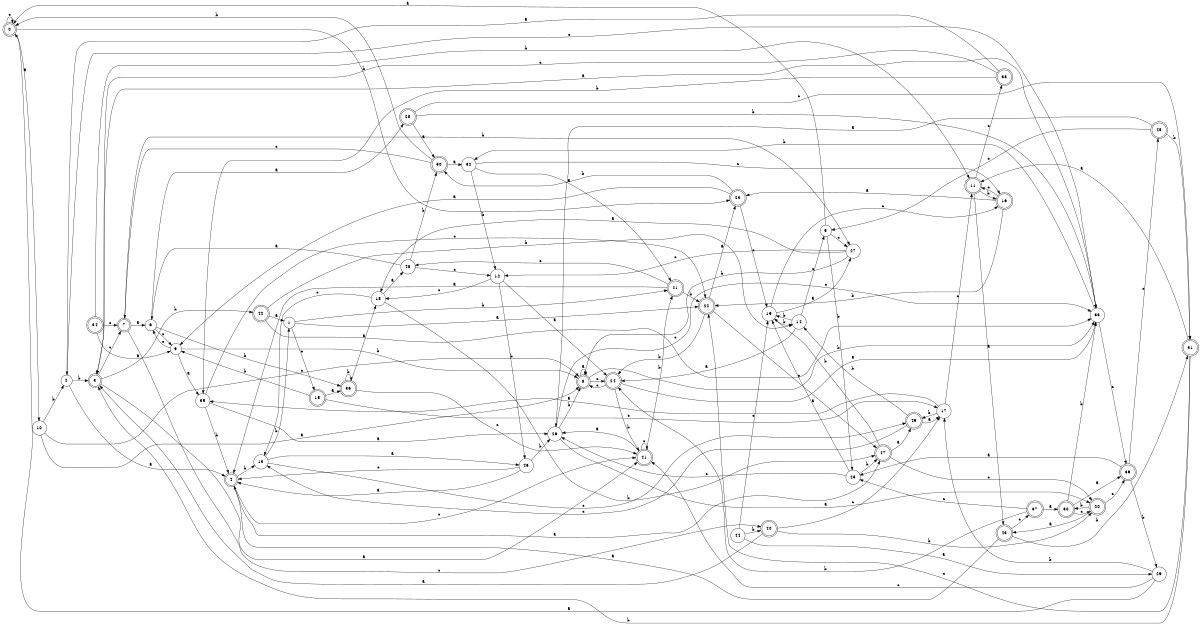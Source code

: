 digraph n41_8 {
__start0 [label="" shape="none"];

rankdir=LR;
size="8,5";

s0 [style="rounded,filled", color="black", fillcolor="white" shape="doublecircle", label="0"];
s1 [style="filled", color="black", fillcolor="white" shape="circle", label="1"];
s2 [style="filled", color="black", fillcolor="white" shape="circle", label="2"];
s3 [style="rounded,filled", color="black", fillcolor="white" shape="doublecircle", label="3"];
s4 [style="rounded,filled", color="black", fillcolor="white" shape="doublecircle", label="4"];
s5 [style="filled", color="black", fillcolor="white" shape="circle", label="5"];
s6 [style="filled", color="black", fillcolor="white" shape="circle", label="6"];
s7 [style="rounded,filled", color="black", fillcolor="white" shape="doublecircle", label="7"];
s8 [style="rounded,filled", color="black", fillcolor="white" shape="doublecircle", label="8"];
s9 [style="filled", color="black", fillcolor="white" shape="circle", label="9"];
s10 [style="filled", color="black", fillcolor="white" shape="circle", label="10"];
s11 [style="rounded,filled", color="black", fillcolor="white" shape="doublecircle", label="11"];
s12 [style="filled", color="black", fillcolor="white" shape="circle", label="12"];
s13 [style="filled", color="black", fillcolor="white" shape="circle", label="13"];
s14 [style="filled", color="black", fillcolor="white" shape="circle", label="14"];
s15 [style="rounded,filled", color="black", fillcolor="white" shape="doublecircle", label="15"];
s16 [style="rounded,filled", color="black", fillcolor="white" shape="doublecircle", label="16"];
s17 [style="filled", color="black", fillcolor="white" shape="circle", label="17"];
s18 [style="filled", color="black", fillcolor="white" shape="circle", label="18"];
s19 [style="filled", color="black", fillcolor="white" shape="circle", label="19"];
s20 [style="rounded,filled", color="black", fillcolor="white" shape="doublecircle", label="20"];
s21 [style="rounded,filled", color="black", fillcolor="white" shape="doublecircle", label="21"];
s22 [style="rounded,filled", color="black", fillcolor="white" shape="doublecircle", label="22"];
s23 [style="rounded,filled", color="black", fillcolor="white" shape="doublecircle", label="23"];
s24 [style="rounded,filled", color="black", fillcolor="white" shape="doublecircle", label="24"];
s25 [style="filled", color="black", fillcolor="white" shape="circle", label="25"];
s26 [style="filled", color="black", fillcolor="white" shape="circle", label="26"];
s27 [style="filled", color="black", fillcolor="white" shape="circle", label="27"];
s28 [style="rounded,filled", color="black", fillcolor="white" shape="doublecircle", label="28"];
s29 [style="filled", color="black", fillcolor="white" shape="circle", label="29"];
s30 [style="rounded,filled", color="black", fillcolor="white" shape="doublecircle", label="30"];
s31 [style="rounded,filled", color="black", fillcolor="white" shape="doublecircle", label="31"];
s32 [style="filled", color="black", fillcolor="white" shape="circle", label="32"];
s33 [style="filled", color="black", fillcolor="white" shape="circle", label="33"];
s34 [style="rounded,filled", color="black", fillcolor="white" shape="doublecircle", label="34"];
s35 [style="filled", color="black", fillcolor="white" shape="circle", label="35"];
s36 [style="rounded,filled", color="black", fillcolor="white" shape="doublecircle", label="36"];
s37 [style="rounded,filled", color="black", fillcolor="white" shape="doublecircle", label="37"];
s38 [style="rounded,filled", color="black", fillcolor="white" shape="doublecircle", label="38"];
s39 [style="rounded,filled", color="black", fillcolor="white" shape="doublecircle", label="39"];
s40 [style="rounded,filled", color="black", fillcolor="white" shape="doublecircle", label="40"];
s41 [style="rounded,filled", color="black", fillcolor="white" shape="doublecircle", label="41"];
s42 [style="rounded,filled", color="black", fillcolor="white" shape="doublecircle", label="42"];
s43 [style="rounded,filled", color="black", fillcolor="white" shape="doublecircle", label="43"];
s44 [style="filled", color="black", fillcolor="white" shape="circle", label="44"];
s45 [style="rounded,filled", color="black", fillcolor="white" shape="doublecircle", label="45"];
s46 [style="filled", color="black", fillcolor="white" shape="circle", label="46"];
s47 [style="rounded,filled", color="black", fillcolor="white" shape="doublecircle", label="47"];
s48 [style="filled", color="black", fillcolor="white" shape="circle", label="48"];
s49 [style="rounded,filled", color="black", fillcolor="white" shape="doublecircle", label="49"];
s50 [style="rounded,filled", color="black", fillcolor="white" shape="doublecircle", label="50"];
s0 -> s10 [label="a"];
s0 -> s23 [label="b"];
s0 -> s0 [label="c"];
s1 -> s22 [label="a"];
s1 -> s21 [label="b"];
s1 -> s15 [label="c"];
s2 -> s4 [label="a"];
s2 -> s3 [label="b"];
s2 -> s33 [label="c"];
s3 -> s41 [label="a"];
s3 -> s42 [label="b"];
s3 -> s7 [label="c"];
s4 -> s47 [label="a"];
s4 -> s13 [label="b"];
s4 -> s41 [label="c"];
s5 -> s0 [label="a"];
s5 -> s25 [label="b"];
s5 -> s27 [label="c"];
s6 -> s28 [label="a"];
s6 -> s36 [label="b"];
s6 -> s9 [label="c"];
s7 -> s6 [label="a"];
s7 -> s27 [label="b"];
s7 -> s40 [label="c"];
s8 -> s8 [label="a"];
s8 -> s33 [label="b"];
s8 -> s24 [label="c"];
s9 -> s35 [label="a"];
s9 -> s8 [label="b"];
s9 -> s6 [label="c"];
s10 -> s8 [label="a"];
s10 -> s2 [label="b"];
s10 -> s8 [label="c"];
s11 -> s43 [label="a"];
s11 -> s16 [label="b"];
s11 -> s38 [label="c"];
s12 -> s24 [label="a"];
s12 -> s46 [label="b"];
s12 -> s18 [label="c"];
s13 -> s46 [label="a"];
s13 -> s1 [label="b"];
s13 -> s49 [label="c"];
s14 -> s24 [label="a"];
s14 -> s19 [label="b"];
s14 -> s5 [label="c"];
s15 -> s36 [label="a"];
s15 -> s9 [label="b"];
s15 -> s17 [label="c"];
s16 -> s23 [label="a"];
s16 -> s22 [label="b"];
s16 -> s11 [label="c"];
s17 -> s35 [label="a"];
s17 -> s49 [label="b"];
s17 -> s11 [label="c"];
s18 -> s48 [label="a"];
s18 -> s47 [label="b"];
s18 -> s13 [label="c"];
s19 -> s27 [label="a"];
s19 -> s14 [label="b"];
s19 -> s16 [label="c"];
s20 -> s43 [label="a"];
s20 -> s30 [label="b"];
s20 -> s39 [label="c"];
s21 -> s4 [label="a"];
s21 -> s22 [label="b"];
s21 -> s48 [label="c"];
s22 -> s23 [label="a"];
s22 -> s24 [label="b"];
s22 -> s47 [label="c"];
s23 -> s9 [label="a"];
s23 -> s50 [label="b"];
s23 -> s19 [label="c"];
s24 -> s33 [label="a"];
s24 -> s41 [label="b"];
s24 -> s8 [label="c"];
s25 -> s19 [label="a"];
s25 -> s47 [label="b"];
s25 -> s26 [label="c"];
s26 -> s20 [label="a"];
s26 -> s8 [label="b"];
s26 -> s33 [label="c"];
s27 -> s18 [label="a"];
s27 -> s8 [label="b"];
s27 -> s12 [label="c"];
s28 -> s50 [label="a"];
s28 -> s33 [label="b"];
s28 -> s31 [label="c"];
s29 -> s0 [label="a"];
s29 -> s17 [label="b"];
s29 -> s41 [label="c"];
s30 -> s39 [label="a"];
s30 -> s33 [label="b"];
s30 -> s20 [label="c"];
s31 -> s11 [label="a"];
s31 -> s3 [label="b"];
s31 -> s22 [label="c"];
s32 -> s21 [label="a"];
s32 -> s12 [label="b"];
s32 -> s16 [label="c"];
s33 -> s3 [label="a"];
s33 -> s32 [label="b"];
s33 -> s39 [label="c"];
s34 -> s9 [label="a"];
s34 -> s11 [label="b"];
s34 -> s7 [label="c"];
s35 -> s26 [label="a"];
s35 -> s4 [label="b"];
s35 -> s22 [label="c"];
s36 -> s18 [label="a"];
s36 -> s36 [label="b"];
s36 -> s41 [label="c"];
s37 -> s30 [label="a"];
s37 -> s24 [label="b"];
s37 -> s25 [label="c"];
s38 -> s2 [label="a"];
s38 -> s35 [label="b"];
s38 -> s3 [label="c"];
s39 -> s25 [label="a"];
s39 -> s29 [label="b"];
s39 -> s45 [label="c"];
s40 -> s3 [label="a"];
s40 -> s20 [label="b"];
s40 -> s17 [label="c"];
s41 -> s26 [label="a"];
s41 -> s21 [label="b"];
s41 -> s41 [label="c"];
s42 -> s1 [label="a"];
s42 -> s14 [label="b"];
s42 -> s33 [label="c"];
s43 -> s4 [label="a"];
s43 -> s31 [label="b"];
s43 -> s37 [label="c"];
s44 -> s29 [label="a"];
s44 -> s40 [label="b"];
s44 -> s19 [label="c"];
s45 -> s26 [label="a"];
s45 -> s31 [label="b"];
s45 -> s5 [label="c"];
s46 -> s4 [label="a"];
s46 -> s26 [label="b"];
s46 -> s4 [label="c"];
s47 -> s49 [label="a"];
s47 -> s19 [label="b"];
s47 -> s20 [label="c"];
s48 -> s6 [label="a"];
s48 -> s50 [label="b"];
s48 -> s12 [label="c"];
s49 -> s17 [label="a"];
s49 -> s14 [label="b"];
s49 -> s13 [label="c"];
s50 -> s32 [label="a"];
s50 -> s0 [label="b"];
s50 -> s7 [label="c"];

}